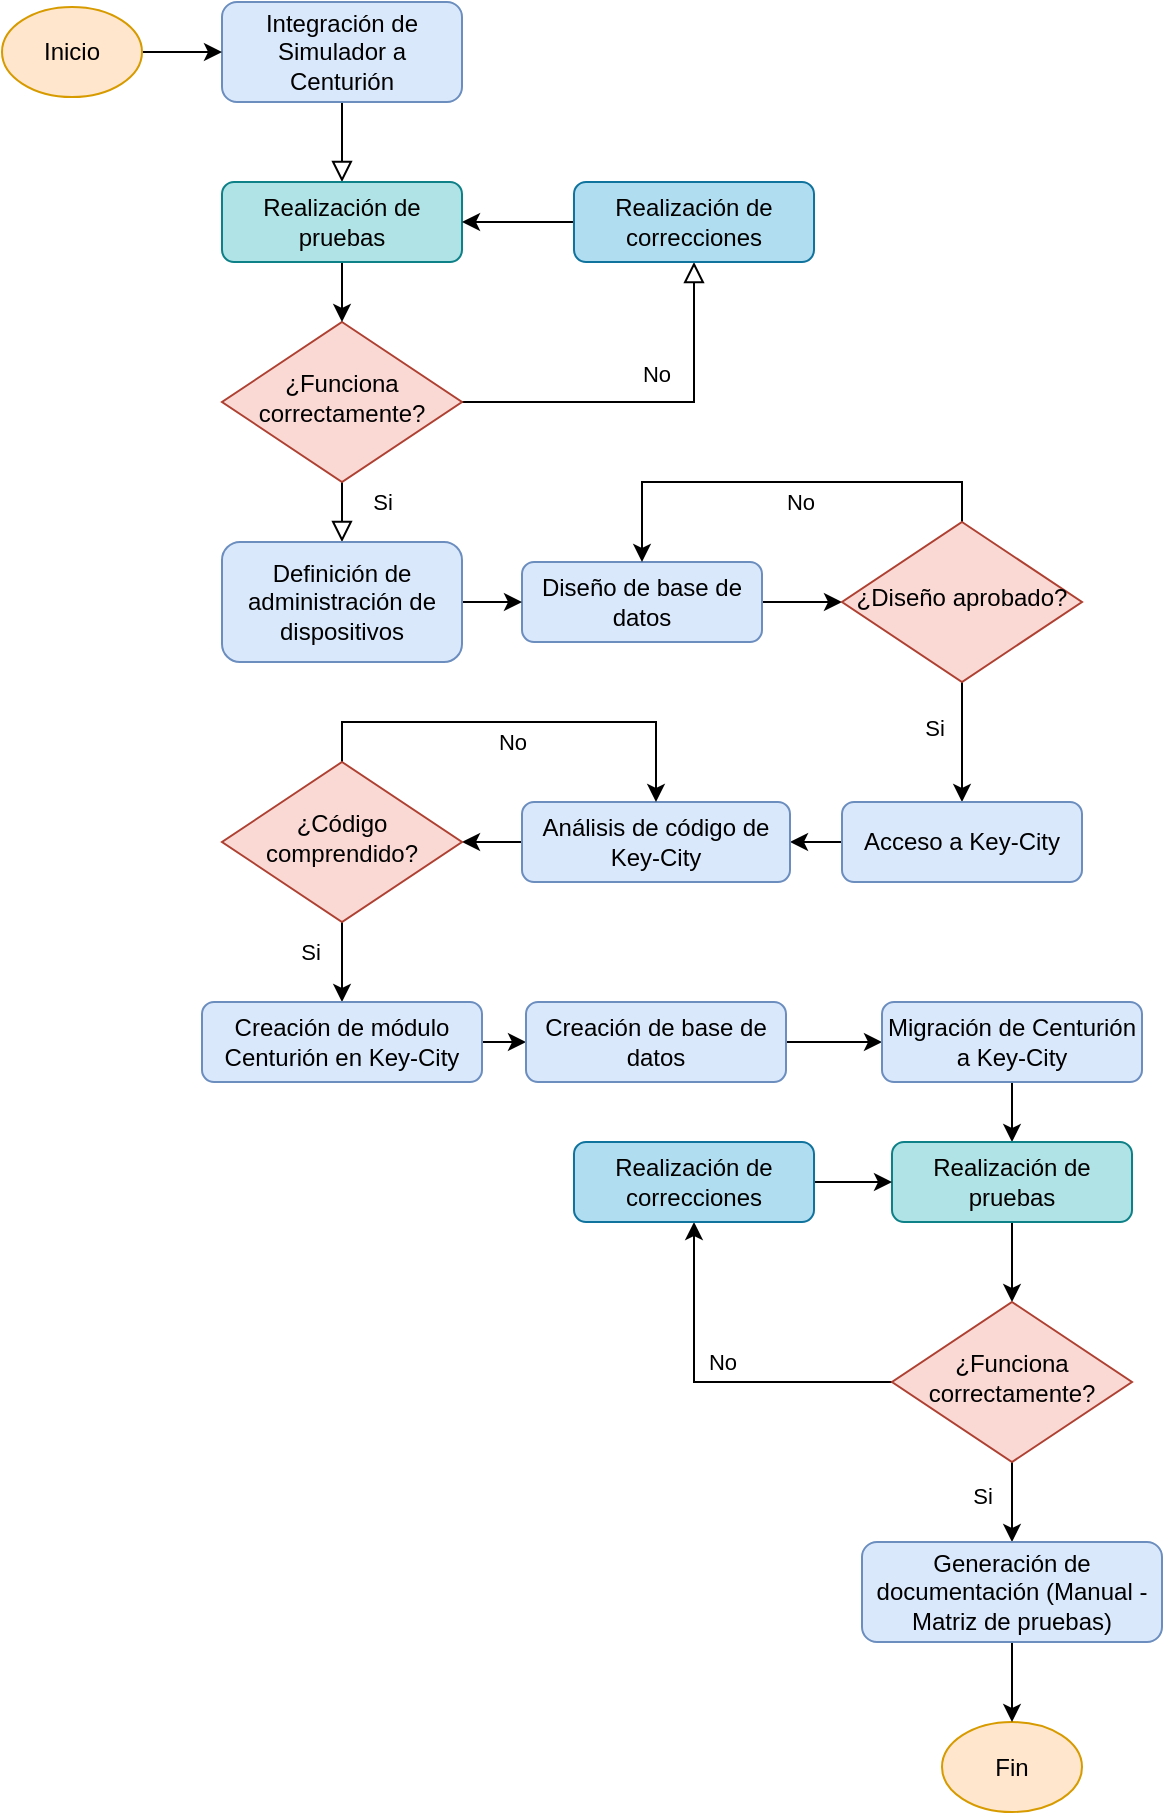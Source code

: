 <mxfile version="24.7.17">
  <diagram id="C5RBs43oDa-KdzZeNtuy" name="Page-1">
    <mxGraphModel dx="1050" dy="621" grid="1" gridSize="10" guides="1" tooltips="1" connect="1" arrows="1" fold="1" page="1" pageScale="1" pageWidth="827" pageHeight="1169" math="0" shadow="0">
      <root>
        <mxCell id="WIyWlLk6GJQsqaUBKTNV-0" />
        <mxCell id="WIyWlLk6GJQsqaUBKTNV-1" parent="WIyWlLk6GJQsqaUBKTNV-0" />
        <mxCell id="WIyWlLk6GJQsqaUBKTNV-2" value="" style="rounded=0;html=1;jettySize=auto;orthogonalLoop=1;fontSize=11;endArrow=block;endFill=0;endSize=8;strokeWidth=1;shadow=0;labelBackgroundColor=none;edgeStyle=orthogonalEdgeStyle;entryX=0.5;entryY=0;entryDx=0;entryDy=0;" parent="WIyWlLk6GJQsqaUBKTNV-1" source="WIyWlLk6GJQsqaUBKTNV-3" target="atFMGKZVAuhPM1R73uVA-1" edge="1">
          <mxGeometry relative="1" as="geometry" />
        </mxCell>
        <mxCell id="WIyWlLk6GJQsqaUBKTNV-3" value="&lt;div style=&quot;line-height: 120%;&quot;&gt;&lt;span style=&quot;background-color: initial;&quot;&gt;Integración de Simulador a Centurión&lt;/span&gt;&lt;/div&gt;" style="rounded=1;whiteSpace=wrap;html=1;fontSize=12;glass=0;strokeWidth=1;shadow=0;fillColor=#dae8fc;strokeColor=#6c8ebf;align=center;" parent="WIyWlLk6GJQsqaUBKTNV-1" vertex="1">
          <mxGeometry x="190" y="20" width="120" height="50" as="geometry" />
        </mxCell>
        <mxCell id="WIyWlLk6GJQsqaUBKTNV-4" value="Si" style="rounded=0;html=1;jettySize=auto;orthogonalLoop=1;fontSize=11;endArrow=block;endFill=0;endSize=8;strokeWidth=1;shadow=0;labelBackgroundColor=none;edgeStyle=orthogonalEdgeStyle;entryX=0.5;entryY=0;entryDx=0;entryDy=0;" parent="WIyWlLk6GJQsqaUBKTNV-1" source="WIyWlLk6GJQsqaUBKTNV-6" target="WIyWlLk6GJQsqaUBKTNV-12" edge="1">
          <mxGeometry x="0.2" y="20" relative="1" as="geometry">
            <mxPoint as="offset" />
            <mxPoint x="250" y="310" as="targetPoint" />
          </mxGeometry>
        </mxCell>
        <mxCell id="WIyWlLk6GJQsqaUBKTNV-5" value="No" style="edgeStyle=orthogonalEdgeStyle;rounded=0;html=1;jettySize=auto;orthogonalLoop=1;fontSize=11;endArrow=block;endFill=0;endSize=8;strokeWidth=1;shadow=0;labelBackgroundColor=none;" parent="WIyWlLk6GJQsqaUBKTNV-1" source="WIyWlLk6GJQsqaUBKTNV-6" target="atFMGKZVAuhPM1R73uVA-5" edge="1">
          <mxGeometry x="0.036" y="14" relative="1" as="geometry">
            <mxPoint as="offset" />
            <mxPoint x="360" y="30" as="targetPoint" />
            <Array as="points">
              <mxPoint x="426" y="220" />
            </Array>
          </mxGeometry>
        </mxCell>
        <mxCell id="WIyWlLk6GJQsqaUBKTNV-6" value="¿Funciona correctamente?" style="rhombus;whiteSpace=wrap;html=1;shadow=0;fontFamily=Helvetica;fontSize=12;align=center;strokeWidth=1;spacing=6;spacingTop=-4;fillColor=#fad9d5;strokeColor=#ae4132;" parent="WIyWlLk6GJQsqaUBKTNV-1" vertex="1">
          <mxGeometry x="190" y="180" width="120" height="80" as="geometry" />
        </mxCell>
        <mxCell id="atFMGKZVAuhPM1R73uVA-47" style="edgeStyle=orthogonalEdgeStyle;rounded=0;orthogonalLoop=1;jettySize=auto;html=1;exitX=1;exitY=0.5;exitDx=0;exitDy=0;entryX=0;entryY=0.5;entryDx=0;entryDy=0;" parent="WIyWlLk6GJQsqaUBKTNV-1" source="WIyWlLk6GJQsqaUBKTNV-11" target="atFMGKZVAuhPM1R73uVA-15" edge="1">
          <mxGeometry relative="1" as="geometry" />
        </mxCell>
        <mxCell id="WIyWlLk6GJQsqaUBKTNV-11" value="Diseño de base de datos" style="rounded=1;whiteSpace=wrap;html=1;fontSize=12;glass=0;strokeWidth=1;shadow=0;fillColor=#dae8fc;strokeColor=#6c8ebf;" parent="WIyWlLk6GJQsqaUBKTNV-1" vertex="1">
          <mxGeometry x="340" y="300" width="120" height="40" as="geometry" />
        </mxCell>
        <mxCell id="atFMGKZVAuhPM1R73uVA-46" style="edgeStyle=orthogonalEdgeStyle;rounded=0;orthogonalLoop=1;jettySize=auto;html=1;exitX=1;exitY=0.5;exitDx=0;exitDy=0;entryX=0;entryY=0.5;entryDx=0;entryDy=0;" parent="WIyWlLk6GJQsqaUBKTNV-1" source="WIyWlLk6GJQsqaUBKTNV-12" target="WIyWlLk6GJQsqaUBKTNV-11" edge="1">
          <mxGeometry relative="1" as="geometry" />
        </mxCell>
        <mxCell id="WIyWlLk6GJQsqaUBKTNV-12" value="Definición de administración de dispositivos" style="rounded=1;whiteSpace=wrap;html=1;fontSize=12;glass=0;strokeWidth=1;shadow=0;fillColor=#dae8fc;strokeColor=#6c8ebf;" parent="WIyWlLk6GJQsqaUBKTNV-1" vertex="1">
          <mxGeometry x="190" y="290" width="120" height="60" as="geometry" />
        </mxCell>
        <mxCell id="atFMGKZVAuhPM1R73uVA-2" style="edgeStyle=orthogonalEdgeStyle;rounded=0;orthogonalLoop=1;jettySize=auto;html=1;exitX=0.5;exitY=1;exitDx=0;exitDy=0;" parent="WIyWlLk6GJQsqaUBKTNV-1" source="atFMGKZVAuhPM1R73uVA-1" target="WIyWlLk6GJQsqaUBKTNV-6" edge="1">
          <mxGeometry relative="1" as="geometry" />
        </mxCell>
        <mxCell id="atFMGKZVAuhPM1R73uVA-1" value="Realización de pruebas" style="rounded=1;whiteSpace=wrap;html=1;fontSize=12;glass=0;strokeWidth=1;shadow=0;fillColor=#b0e3e6;strokeColor=#0e8088;" parent="WIyWlLk6GJQsqaUBKTNV-1" vertex="1">
          <mxGeometry x="190" y="110" width="120" height="40" as="geometry" />
        </mxCell>
        <mxCell id="atFMGKZVAuhPM1R73uVA-7" style="edgeStyle=orthogonalEdgeStyle;rounded=0;orthogonalLoop=1;jettySize=auto;html=1;exitX=0;exitY=0.5;exitDx=0;exitDy=0;entryX=1;entryY=0.5;entryDx=0;entryDy=0;" parent="WIyWlLk6GJQsqaUBKTNV-1" source="atFMGKZVAuhPM1R73uVA-5" target="atFMGKZVAuhPM1R73uVA-1" edge="1">
          <mxGeometry relative="1" as="geometry" />
        </mxCell>
        <mxCell id="atFMGKZVAuhPM1R73uVA-5" value="Realización de correcciones" style="rounded=1;whiteSpace=wrap;html=1;fontSize=12;glass=0;strokeWidth=1;shadow=0;fillColor=#b1ddf0;strokeColor=#10739e;" parent="WIyWlLk6GJQsqaUBKTNV-1" vertex="1">
          <mxGeometry x="366" y="110" width="120" height="40" as="geometry" />
        </mxCell>
        <mxCell id="atFMGKZVAuhPM1R73uVA-22" style="edgeStyle=orthogonalEdgeStyle;rounded=0;orthogonalLoop=1;jettySize=auto;html=1;exitX=0.5;exitY=1;exitDx=0;exitDy=0;entryX=0.5;entryY=0;entryDx=0;entryDy=0;" parent="WIyWlLk6GJQsqaUBKTNV-1" source="atFMGKZVAuhPM1R73uVA-15" target="atFMGKZVAuhPM1R73uVA-21" edge="1">
          <mxGeometry relative="1" as="geometry" />
        </mxCell>
        <mxCell id="atFMGKZVAuhPM1R73uVA-23" value="Si" style="edgeLabel;html=1;align=center;verticalAlign=middle;resizable=0;points=[];" parent="atFMGKZVAuhPM1R73uVA-22" vertex="1" connectable="0">
          <mxGeometry x="-0.25" y="3" relative="1" as="geometry">
            <mxPoint x="-17" as="offset" />
          </mxGeometry>
        </mxCell>
        <mxCell id="atFMGKZVAuhPM1R73uVA-48" style="edgeStyle=orthogonalEdgeStyle;rounded=0;orthogonalLoop=1;jettySize=auto;html=1;exitX=0.5;exitY=0;exitDx=0;exitDy=0;entryX=0.5;entryY=0;entryDx=0;entryDy=0;" parent="WIyWlLk6GJQsqaUBKTNV-1" source="atFMGKZVAuhPM1R73uVA-15" target="WIyWlLk6GJQsqaUBKTNV-11" edge="1">
          <mxGeometry relative="1" as="geometry" />
        </mxCell>
        <mxCell id="atFMGKZVAuhPM1R73uVA-49" value="No" style="edgeLabel;html=1;align=center;verticalAlign=middle;resizable=0;points=[];" parent="atFMGKZVAuhPM1R73uVA-48" vertex="1" connectable="0">
          <mxGeometry x="0.066" y="-1" relative="1" as="geometry">
            <mxPoint x="16" y="11" as="offset" />
          </mxGeometry>
        </mxCell>
        <mxCell id="atFMGKZVAuhPM1R73uVA-15" value="¿Diseño aprobado?" style="rhombus;whiteSpace=wrap;html=1;shadow=0;fontFamily=Helvetica;fontSize=12;align=center;strokeWidth=1;spacing=6;spacingTop=-4;fillColor=#fad9d5;strokeColor=#ae4132;" parent="WIyWlLk6GJQsqaUBKTNV-1" vertex="1">
          <mxGeometry x="500" y="280" width="120" height="80" as="geometry" />
        </mxCell>
        <mxCell id="atFMGKZVAuhPM1R73uVA-56" style="edgeStyle=orthogonalEdgeStyle;rounded=0;orthogonalLoop=1;jettySize=auto;html=1;exitX=0;exitY=0.5;exitDx=0;exitDy=0;entryX=1;entryY=0.5;entryDx=0;entryDy=0;" parent="WIyWlLk6GJQsqaUBKTNV-1" source="atFMGKZVAuhPM1R73uVA-21" target="atFMGKZVAuhPM1R73uVA-25" edge="1">
          <mxGeometry relative="1" as="geometry" />
        </mxCell>
        <mxCell id="atFMGKZVAuhPM1R73uVA-21" value="Acceso a Key-City" style="rounded=1;whiteSpace=wrap;html=1;fontSize=12;glass=0;strokeWidth=1;shadow=0;fillColor=#dae8fc;strokeColor=#6c8ebf;" parent="WIyWlLk6GJQsqaUBKTNV-1" vertex="1">
          <mxGeometry x="500" y="420" width="120" height="40" as="geometry" />
        </mxCell>
        <mxCell id="atFMGKZVAuhPM1R73uVA-57" style="edgeStyle=orthogonalEdgeStyle;rounded=0;orthogonalLoop=1;jettySize=auto;html=1;exitX=0;exitY=0.5;exitDx=0;exitDy=0;entryX=1;entryY=0.5;entryDx=0;entryDy=0;" parent="WIyWlLk6GJQsqaUBKTNV-1" source="atFMGKZVAuhPM1R73uVA-25" target="atFMGKZVAuhPM1R73uVA-27" edge="1">
          <mxGeometry relative="1" as="geometry" />
        </mxCell>
        <mxCell id="atFMGKZVAuhPM1R73uVA-25" value="Análisis de código de Key-City" style="rounded=1;whiteSpace=wrap;html=1;fontSize=12;glass=0;strokeWidth=1;shadow=0;fillColor=#dae8fc;strokeColor=#6c8ebf;" parent="WIyWlLk6GJQsqaUBKTNV-1" vertex="1">
          <mxGeometry x="340" y="420" width="134" height="40" as="geometry" />
        </mxCell>
        <mxCell id="atFMGKZVAuhPM1R73uVA-30" style="edgeStyle=orthogonalEdgeStyle;rounded=0;orthogonalLoop=1;jettySize=auto;html=1;exitX=0.5;exitY=1;exitDx=0;exitDy=0;entryX=0.5;entryY=0;entryDx=0;entryDy=0;" parent="WIyWlLk6GJQsqaUBKTNV-1" source="atFMGKZVAuhPM1R73uVA-27" target="atFMGKZVAuhPM1R73uVA-29" edge="1">
          <mxGeometry relative="1" as="geometry" />
        </mxCell>
        <mxCell id="atFMGKZVAuhPM1R73uVA-32" value="Si" style="edgeLabel;html=1;align=center;verticalAlign=middle;resizable=0;points=[];" parent="atFMGKZVAuhPM1R73uVA-30" vertex="1" connectable="0">
          <mxGeometry x="-0.26" y="-2" relative="1" as="geometry">
            <mxPoint x="-14" as="offset" />
          </mxGeometry>
        </mxCell>
        <mxCell id="atFMGKZVAuhPM1R73uVA-59" style="edgeStyle=orthogonalEdgeStyle;rounded=0;orthogonalLoop=1;jettySize=auto;html=1;exitX=0.5;exitY=0;exitDx=0;exitDy=0;entryX=0.5;entryY=0;entryDx=0;entryDy=0;" parent="WIyWlLk6GJQsqaUBKTNV-1" source="atFMGKZVAuhPM1R73uVA-27" target="atFMGKZVAuhPM1R73uVA-25" edge="1">
          <mxGeometry relative="1" as="geometry" />
        </mxCell>
        <mxCell id="atFMGKZVAuhPM1R73uVA-60" value="No" style="edgeLabel;html=1;align=center;verticalAlign=middle;resizable=0;points=[];" parent="atFMGKZVAuhPM1R73uVA-59" vertex="1" connectable="0">
          <mxGeometry x="-0.024" y="-3" relative="1" as="geometry">
            <mxPoint x="-1" y="7" as="offset" />
          </mxGeometry>
        </mxCell>
        <mxCell id="atFMGKZVAuhPM1R73uVA-27" value="¿Código comprendido?" style="rhombus;whiteSpace=wrap;html=1;shadow=0;fontFamily=Helvetica;fontSize=12;align=center;strokeWidth=1;spacing=6;spacingTop=-4;fillColor=#fad9d5;strokeColor=#ae4132;" parent="WIyWlLk6GJQsqaUBKTNV-1" vertex="1">
          <mxGeometry x="190" y="400" width="120" height="80" as="geometry" />
        </mxCell>
        <mxCell id="atFMGKZVAuhPM1R73uVA-61" style="edgeStyle=orthogonalEdgeStyle;rounded=0;orthogonalLoop=1;jettySize=auto;html=1;exitX=1;exitY=0.5;exitDx=0;exitDy=0;entryX=0;entryY=0.5;entryDx=0;entryDy=0;" parent="WIyWlLk6GJQsqaUBKTNV-1" source="atFMGKZVAuhPM1R73uVA-29" target="atFMGKZVAuhPM1R73uVA-33" edge="1">
          <mxGeometry relative="1" as="geometry" />
        </mxCell>
        <mxCell id="atFMGKZVAuhPM1R73uVA-29" value="Creación de módulo Centurión en Key-City" style="rounded=1;whiteSpace=wrap;html=1;fontSize=12;glass=0;strokeWidth=1;shadow=0;fillColor=#dae8fc;strokeColor=#6c8ebf;" parent="WIyWlLk6GJQsqaUBKTNV-1" vertex="1">
          <mxGeometry x="180" y="520" width="140" height="40" as="geometry" />
        </mxCell>
        <mxCell id="TLWK9432d84E1DKxoJXn-7" style="edgeStyle=orthogonalEdgeStyle;rounded=0;orthogonalLoop=1;jettySize=auto;html=1;exitX=1;exitY=0.5;exitDx=0;exitDy=0;entryX=0;entryY=0.5;entryDx=0;entryDy=0;" edge="1" parent="WIyWlLk6GJQsqaUBKTNV-1" source="atFMGKZVAuhPM1R73uVA-33" target="atFMGKZVAuhPM1R73uVA-34">
          <mxGeometry relative="1" as="geometry" />
        </mxCell>
        <mxCell id="atFMGKZVAuhPM1R73uVA-33" value="Creación de base de datos" style="rounded=1;whiteSpace=wrap;html=1;fontSize=12;glass=0;strokeWidth=1;shadow=0;fillColor=#dae8fc;strokeColor=#6c8ebf;" parent="WIyWlLk6GJQsqaUBKTNV-1" vertex="1">
          <mxGeometry x="342" y="520" width="130" height="40" as="geometry" />
        </mxCell>
        <mxCell id="atFMGKZVAuhPM1R73uVA-63" style="edgeStyle=orthogonalEdgeStyle;rounded=0;orthogonalLoop=1;jettySize=auto;html=1;exitX=0.5;exitY=1;exitDx=0;exitDy=0;entryX=0.5;entryY=0;entryDx=0;entryDy=0;" parent="WIyWlLk6GJQsqaUBKTNV-1" source="atFMGKZVAuhPM1R73uVA-34" target="atFMGKZVAuhPM1R73uVA-62" edge="1">
          <mxGeometry relative="1" as="geometry" />
        </mxCell>
        <mxCell id="atFMGKZVAuhPM1R73uVA-34" value="Migración de Centurión a Key-City" style="rounded=1;whiteSpace=wrap;html=1;fontSize=12;glass=0;strokeWidth=1;shadow=0;fillColor=#dae8fc;strokeColor=#6c8ebf;" parent="WIyWlLk6GJQsqaUBKTNV-1" vertex="1">
          <mxGeometry x="520" y="520" width="130" height="40" as="geometry" />
        </mxCell>
        <mxCell id="atFMGKZVAuhPM1R73uVA-68" style="edgeStyle=orthogonalEdgeStyle;rounded=0;orthogonalLoop=1;jettySize=auto;html=1;exitX=0.5;exitY=1;exitDx=0;exitDy=0;entryX=0.5;entryY=0;entryDx=0;entryDy=0;" parent="WIyWlLk6GJQsqaUBKTNV-1" source="atFMGKZVAuhPM1R73uVA-62" target="atFMGKZVAuhPM1R73uVA-64" edge="1">
          <mxGeometry relative="1" as="geometry" />
        </mxCell>
        <mxCell id="atFMGKZVAuhPM1R73uVA-62" value="Realización de pruebas" style="rounded=1;whiteSpace=wrap;html=1;fontSize=12;glass=0;strokeWidth=1;shadow=0;fillColor=#b0e3e6;strokeColor=#0e8088;" parent="WIyWlLk6GJQsqaUBKTNV-1" vertex="1">
          <mxGeometry x="525" y="590" width="120" height="40" as="geometry" />
        </mxCell>
        <mxCell id="TLWK9432d84E1DKxoJXn-5" style="edgeStyle=orthogonalEdgeStyle;rounded=0;orthogonalLoop=1;jettySize=auto;html=1;exitX=0.5;exitY=1;exitDx=0;exitDy=0;entryX=0.5;entryY=0;entryDx=0;entryDy=0;" edge="1" parent="WIyWlLk6GJQsqaUBKTNV-1" source="atFMGKZVAuhPM1R73uVA-64" target="TLWK9432d84E1DKxoJXn-4">
          <mxGeometry relative="1" as="geometry" />
        </mxCell>
        <mxCell id="TLWK9432d84E1DKxoJXn-11" value="Si" style="edgeLabel;html=1;align=center;verticalAlign=middle;resizable=0;points=[];" vertex="1" connectable="0" parent="TLWK9432d84E1DKxoJXn-5">
          <mxGeometry x="-0.18" relative="1" as="geometry">
            <mxPoint x="-15" as="offset" />
          </mxGeometry>
        </mxCell>
        <mxCell id="TLWK9432d84E1DKxoJXn-8" style="edgeStyle=orthogonalEdgeStyle;rounded=0;orthogonalLoop=1;jettySize=auto;html=1;exitX=0;exitY=0.5;exitDx=0;exitDy=0;entryX=0.5;entryY=1;entryDx=0;entryDy=0;" edge="1" parent="WIyWlLk6GJQsqaUBKTNV-1" source="atFMGKZVAuhPM1R73uVA-64" target="atFMGKZVAuhPM1R73uVA-65">
          <mxGeometry relative="1" as="geometry" />
        </mxCell>
        <mxCell id="TLWK9432d84E1DKxoJXn-9" value="No" style="edgeLabel;html=1;align=center;verticalAlign=middle;resizable=0;points=[];" vertex="1" connectable="0" parent="TLWK9432d84E1DKxoJXn-8">
          <mxGeometry x="0.086" relative="1" as="geometry">
            <mxPoint x="12" y="-10" as="offset" />
          </mxGeometry>
        </mxCell>
        <mxCell id="atFMGKZVAuhPM1R73uVA-64" value="¿Funciona correctamente?" style="rhombus;whiteSpace=wrap;html=1;shadow=0;fontFamily=Helvetica;fontSize=12;align=center;strokeWidth=1;spacing=6;spacingTop=-4;fillColor=#fad9d5;strokeColor=#ae4132;" parent="WIyWlLk6GJQsqaUBKTNV-1" vertex="1">
          <mxGeometry x="525" y="670" width="120" height="80" as="geometry" />
        </mxCell>
        <mxCell id="TLWK9432d84E1DKxoJXn-10" style="edgeStyle=orthogonalEdgeStyle;rounded=0;orthogonalLoop=1;jettySize=auto;html=1;exitX=1;exitY=0.5;exitDx=0;exitDy=0;entryX=0;entryY=0.5;entryDx=0;entryDy=0;" edge="1" parent="WIyWlLk6GJQsqaUBKTNV-1" source="atFMGKZVAuhPM1R73uVA-65" target="atFMGKZVAuhPM1R73uVA-62">
          <mxGeometry relative="1" as="geometry" />
        </mxCell>
        <mxCell id="atFMGKZVAuhPM1R73uVA-65" value="Realización de correcciones" style="rounded=1;whiteSpace=wrap;html=1;fontSize=12;glass=0;strokeWidth=1;shadow=0;fillColor=#b1ddf0;strokeColor=#10739e;" parent="WIyWlLk6GJQsqaUBKTNV-1" vertex="1">
          <mxGeometry x="366" y="590" width="120" height="40" as="geometry" />
        </mxCell>
        <mxCell id="TLWK9432d84E1DKxoJXn-1" style="edgeStyle=orthogonalEdgeStyle;rounded=0;orthogonalLoop=1;jettySize=auto;html=1;exitX=1;exitY=0.5;exitDx=0;exitDy=0;entryX=0;entryY=0.5;entryDx=0;entryDy=0;" edge="1" parent="WIyWlLk6GJQsqaUBKTNV-1" source="TLWK9432d84E1DKxoJXn-0" target="WIyWlLk6GJQsqaUBKTNV-3">
          <mxGeometry relative="1" as="geometry" />
        </mxCell>
        <mxCell id="TLWK9432d84E1DKxoJXn-0" value="Inicio" style="ellipse;whiteSpace=wrap;html=1;fillColor=#ffe6cc;strokeColor=#d79b00;" vertex="1" parent="WIyWlLk6GJQsqaUBKTNV-1">
          <mxGeometry x="80" y="22.5" width="70" height="45" as="geometry" />
        </mxCell>
        <mxCell id="TLWK9432d84E1DKxoJXn-2" value="Fin" style="ellipse;whiteSpace=wrap;html=1;fillColor=#ffe6cc;strokeColor=#d79b00;" vertex="1" parent="WIyWlLk6GJQsqaUBKTNV-1">
          <mxGeometry x="550" y="880" width="70" height="45" as="geometry" />
        </mxCell>
        <mxCell id="TLWK9432d84E1DKxoJXn-6" style="edgeStyle=orthogonalEdgeStyle;rounded=0;orthogonalLoop=1;jettySize=auto;html=1;exitX=0.5;exitY=1;exitDx=0;exitDy=0;entryX=0.5;entryY=0;entryDx=0;entryDy=0;" edge="1" parent="WIyWlLk6GJQsqaUBKTNV-1" source="TLWK9432d84E1DKxoJXn-4" target="TLWK9432d84E1DKxoJXn-2">
          <mxGeometry relative="1" as="geometry" />
        </mxCell>
        <mxCell id="TLWK9432d84E1DKxoJXn-4" value="Generación de documentación (Manual - Matriz de pruebas)" style="rounded=1;whiteSpace=wrap;html=1;fontSize=12;glass=0;strokeWidth=1;shadow=0;fillColor=#dae8fc;strokeColor=#6c8ebf;" vertex="1" parent="WIyWlLk6GJQsqaUBKTNV-1">
          <mxGeometry x="510" y="790" width="150" height="50" as="geometry" />
        </mxCell>
      </root>
    </mxGraphModel>
  </diagram>
</mxfile>
